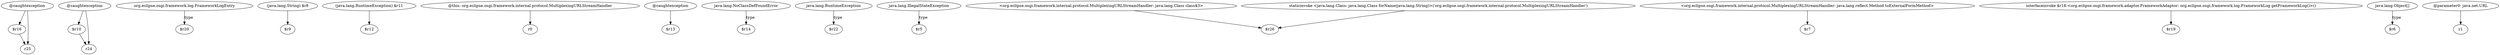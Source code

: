 digraph g {
0[label="$r16"]
1[label="r25"]
0->1[label=""]
2[label="@caughtexception"]
3[label="$r10"]
2->3[label=""]
4[label="org.eclipse.osgi.framework.log.FrameworkLogEntry"]
5[label="$r20"]
4->5[label="type"]
6[label="(java.lang.String) $r8"]
7[label="$r9"]
6->7[label=""]
8[label="@caughtexception"]
8->1[label=""]
9[label="(java.lang.RuntimeException) $r11"]
10[label="$r12"]
9->10[label=""]
11[label="@this: org.eclipse.osgi.framework.internal.protocol.MultiplexingURLStreamHandler"]
12[label="r0"]
11->12[label=""]
8->0[label=""]
13[label="@caughtexception"]
14[label="$r13"]
13->14[label=""]
15[label="java.lang.NoClassDefFoundError"]
16[label="$r14"]
15->16[label="type"]
17[label="java.lang.RuntimeException"]
18[label="$r22"]
17->18[label="type"]
19[label="java.lang.IllegalStateException"]
20[label="$r5"]
19->20[label="type"]
21[label="r24"]
3->21[label=""]
22[label="<org.eclipse.osgi.framework.internal.protocol.MultiplexingURLStreamHandler: java.lang.Class class$3>"]
23[label="$r26"]
22->23[label=""]
24[label="<org.eclipse.osgi.framework.internal.protocol.MultiplexingURLStreamHandler: java.lang.reflect.Method toExternalFormMethod>"]
25[label="$r7"]
24->25[label=""]
26[label="interfaceinvoke $r18.<org.eclipse.osgi.framework.adaptor.FrameworkAdaptor: org.eclipse.osgi.framework.log.FrameworkLog getFrameworkLog()>()"]
27[label="$r19"]
26->27[label=""]
28[label="staticinvoke <java.lang.Class: java.lang.Class forName(java.lang.String)>('org.eclipse.osgi.framework.internal.protocol.MultiplexingURLStreamHandler')"]
28->23[label=""]
29[label="java.lang.Object[]"]
30[label="$r6"]
29->30[label="type"]
31[label="@parameter0: java.net.URL"]
32[label="r1"]
31->32[label=""]
2->21[label=""]
}